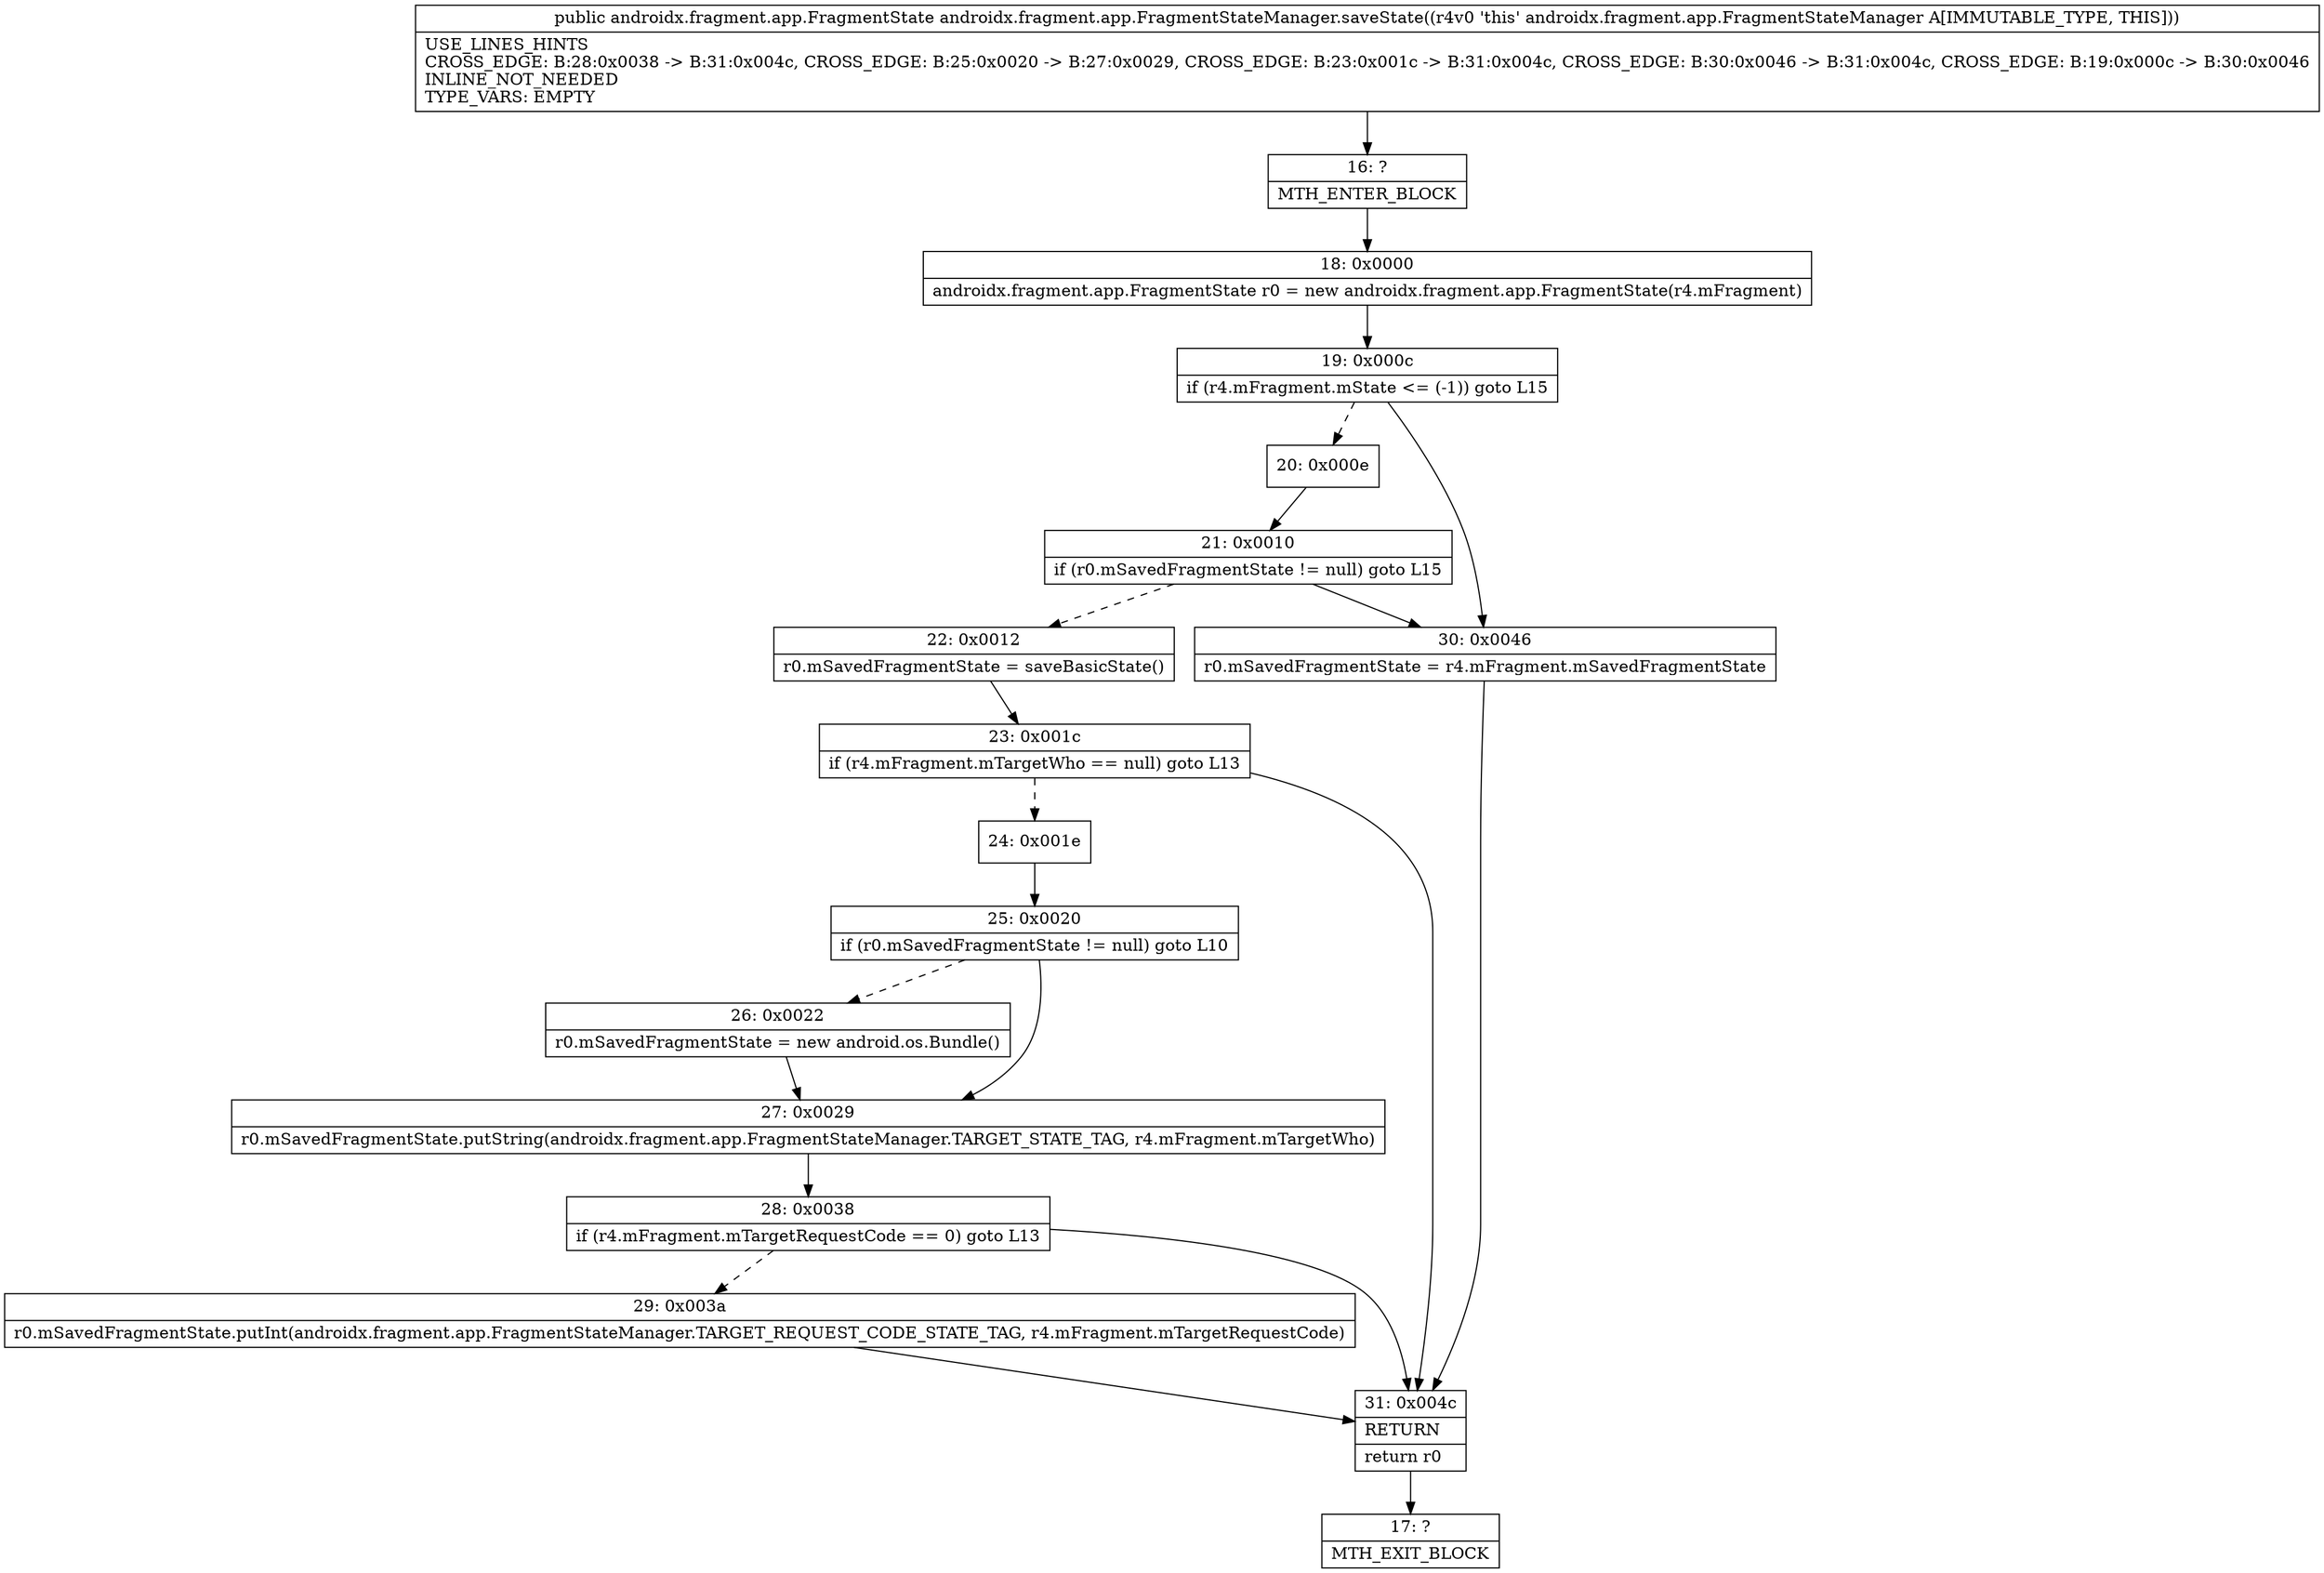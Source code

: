 digraph "CFG forandroidx.fragment.app.FragmentStateManager.saveState()Landroidx\/fragment\/app\/FragmentState;" {
Node_16 [shape=record,label="{16\:\ ?|MTH_ENTER_BLOCK\l}"];
Node_18 [shape=record,label="{18\:\ 0x0000|androidx.fragment.app.FragmentState r0 = new androidx.fragment.app.FragmentState(r4.mFragment)\l}"];
Node_19 [shape=record,label="{19\:\ 0x000c|if (r4.mFragment.mState \<= (\-1)) goto L15\l}"];
Node_20 [shape=record,label="{20\:\ 0x000e}"];
Node_21 [shape=record,label="{21\:\ 0x0010|if (r0.mSavedFragmentState != null) goto L15\l}"];
Node_22 [shape=record,label="{22\:\ 0x0012|r0.mSavedFragmentState = saveBasicState()\l}"];
Node_23 [shape=record,label="{23\:\ 0x001c|if (r4.mFragment.mTargetWho == null) goto L13\l}"];
Node_24 [shape=record,label="{24\:\ 0x001e}"];
Node_25 [shape=record,label="{25\:\ 0x0020|if (r0.mSavedFragmentState != null) goto L10\l}"];
Node_26 [shape=record,label="{26\:\ 0x0022|r0.mSavedFragmentState = new android.os.Bundle()\l}"];
Node_27 [shape=record,label="{27\:\ 0x0029|r0.mSavedFragmentState.putString(androidx.fragment.app.FragmentStateManager.TARGET_STATE_TAG, r4.mFragment.mTargetWho)\l}"];
Node_28 [shape=record,label="{28\:\ 0x0038|if (r4.mFragment.mTargetRequestCode == 0) goto L13\l}"];
Node_29 [shape=record,label="{29\:\ 0x003a|r0.mSavedFragmentState.putInt(androidx.fragment.app.FragmentStateManager.TARGET_REQUEST_CODE_STATE_TAG, r4.mFragment.mTargetRequestCode)\l}"];
Node_31 [shape=record,label="{31\:\ 0x004c|RETURN\l|return r0\l}"];
Node_17 [shape=record,label="{17\:\ ?|MTH_EXIT_BLOCK\l}"];
Node_30 [shape=record,label="{30\:\ 0x0046|r0.mSavedFragmentState = r4.mFragment.mSavedFragmentState\l}"];
MethodNode[shape=record,label="{public androidx.fragment.app.FragmentState androidx.fragment.app.FragmentStateManager.saveState((r4v0 'this' androidx.fragment.app.FragmentStateManager A[IMMUTABLE_TYPE, THIS]))  | USE_LINES_HINTS\lCROSS_EDGE: B:28:0x0038 \-\> B:31:0x004c, CROSS_EDGE: B:25:0x0020 \-\> B:27:0x0029, CROSS_EDGE: B:23:0x001c \-\> B:31:0x004c, CROSS_EDGE: B:30:0x0046 \-\> B:31:0x004c, CROSS_EDGE: B:19:0x000c \-\> B:30:0x0046\lINLINE_NOT_NEEDED\lTYPE_VARS: EMPTY\l}"];
MethodNode -> Node_16;Node_16 -> Node_18;
Node_18 -> Node_19;
Node_19 -> Node_20[style=dashed];
Node_19 -> Node_30;
Node_20 -> Node_21;
Node_21 -> Node_22[style=dashed];
Node_21 -> Node_30;
Node_22 -> Node_23;
Node_23 -> Node_24[style=dashed];
Node_23 -> Node_31;
Node_24 -> Node_25;
Node_25 -> Node_26[style=dashed];
Node_25 -> Node_27;
Node_26 -> Node_27;
Node_27 -> Node_28;
Node_28 -> Node_29[style=dashed];
Node_28 -> Node_31;
Node_29 -> Node_31;
Node_31 -> Node_17;
Node_30 -> Node_31;
}

